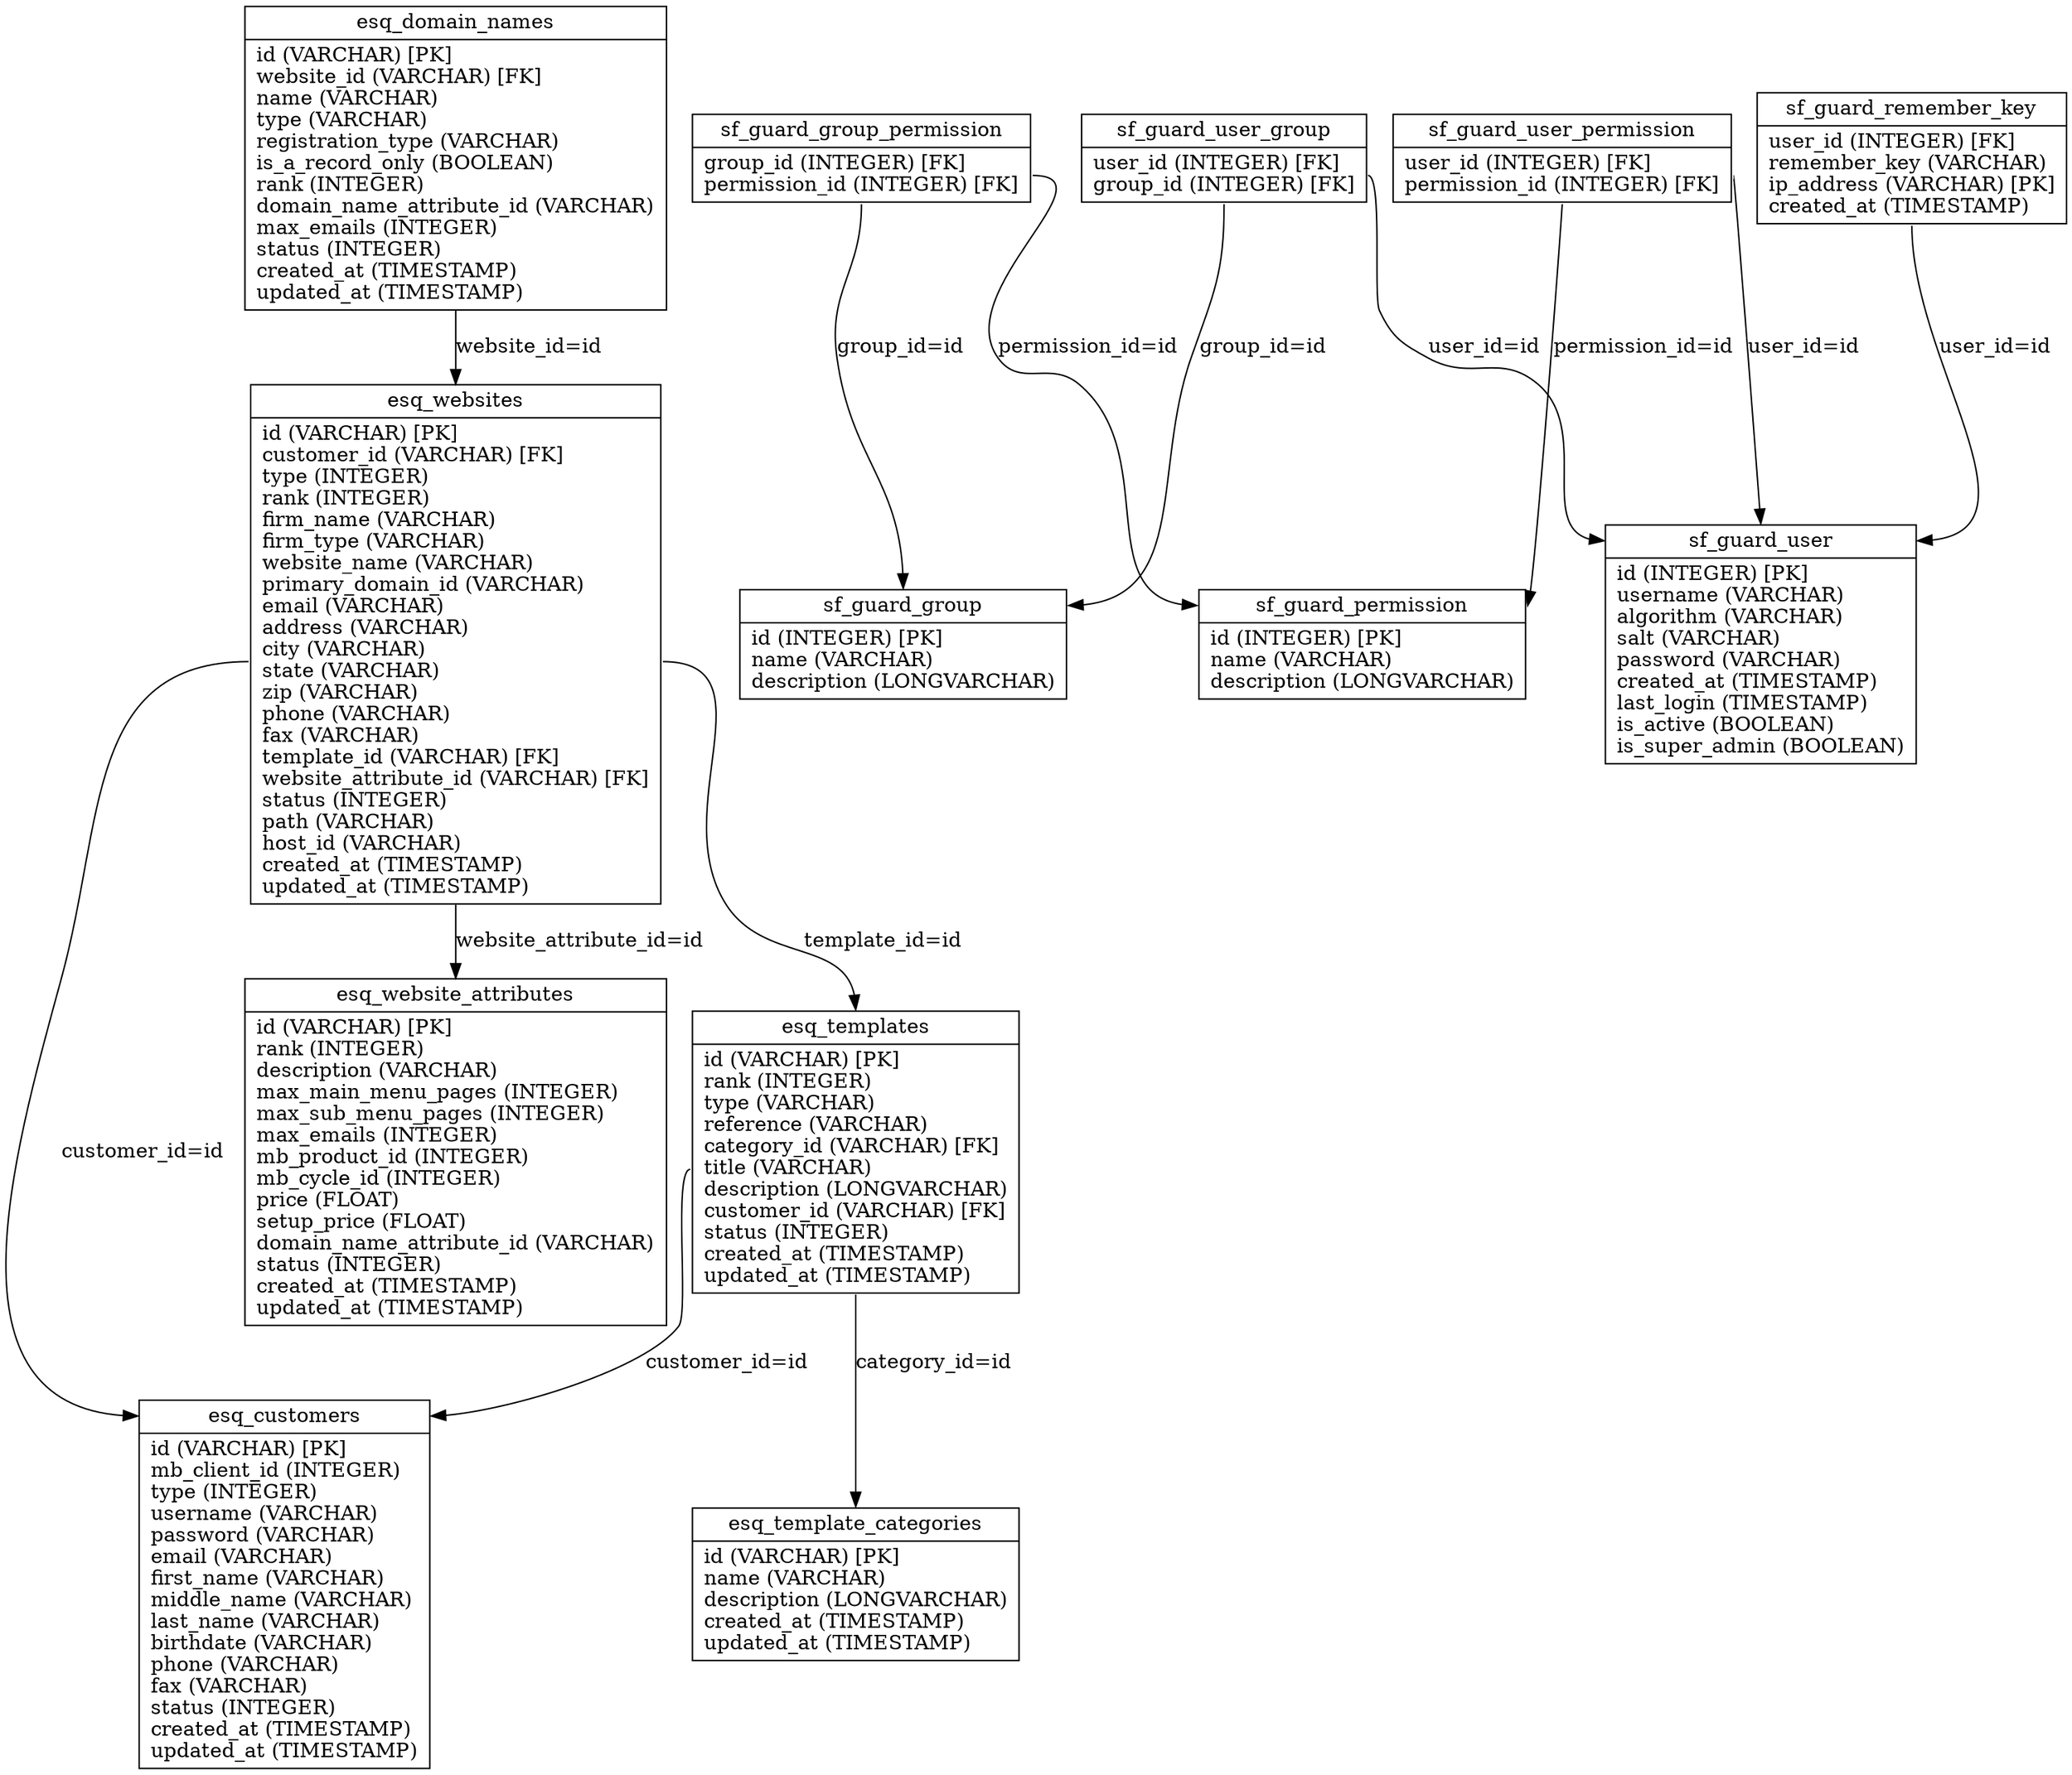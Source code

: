 digraph G {
nodeesq_customers [label="{<table>esq_customers|<cols>id (VARCHAR) [PK]\lmb_client_id (INTEGER)\ltype (INTEGER)\lusername (VARCHAR)\lpassword (VARCHAR)\lemail (VARCHAR)\lfirst_name (VARCHAR)\lmiddle_name (VARCHAR)\llast_name (VARCHAR)\lbirthdate (VARCHAR)\lphone (VARCHAR)\lfax (VARCHAR)\lstatus (INTEGER)\lcreated_at (TIMESTAMP)\lupdated_at (TIMESTAMP)\l}", shape=record];
nodeesq_websites [label="{<table>esq_websites|<cols>id (VARCHAR) [PK]\lcustomer_id (VARCHAR) [FK]\ltype (INTEGER)\lrank (INTEGER)\lfirm_name (VARCHAR)\lfirm_type (VARCHAR)\lwebsite_name (VARCHAR)\lprimary_domain_id (VARCHAR)\lemail (VARCHAR)\laddress (VARCHAR)\lcity (VARCHAR)\lstate (VARCHAR)\lzip (VARCHAR)\lphone (VARCHAR)\lfax (VARCHAR)\ltemplate_id (VARCHAR) [FK]\lwebsite_attribute_id (VARCHAR) [FK]\lstatus (INTEGER)\lpath (VARCHAR)\lhost_id (VARCHAR)\lcreated_at (TIMESTAMP)\lupdated_at (TIMESTAMP)\l}", shape=record];
nodeesq_domain_names [label="{<table>esq_domain_names|<cols>id (VARCHAR) [PK]\lwebsite_id (VARCHAR) [FK]\lname (VARCHAR)\ltype (VARCHAR)\lregistration_type (VARCHAR)\lis_a_record_only (BOOLEAN)\lrank (INTEGER)\ldomain_name_attribute_id (VARCHAR)\lmax_emails (INTEGER)\lstatus (INTEGER)\lcreated_at (TIMESTAMP)\lupdated_at (TIMESTAMP)\l}", shape=record];
nodeesq_website_attributes [label="{<table>esq_website_attributes|<cols>id (VARCHAR) [PK]\lrank (INTEGER)\ldescription (VARCHAR)\lmax_main_menu_pages (INTEGER)\lmax_sub_menu_pages (INTEGER)\lmax_emails (INTEGER)\lmb_product_id (INTEGER)\lmb_cycle_id (INTEGER)\lprice (FLOAT)\lsetup_price (FLOAT)\ldomain_name_attribute_id (VARCHAR)\lstatus (INTEGER)\lcreated_at (TIMESTAMP)\lupdated_at (TIMESTAMP)\l}", shape=record];
nodeesq_templates [label="{<table>esq_templates|<cols>id (VARCHAR) [PK]\lrank (INTEGER)\ltype (VARCHAR)\lreference (VARCHAR)\lcategory_id (VARCHAR) [FK]\ltitle (VARCHAR)\ldescription (LONGVARCHAR)\lcustomer_id (VARCHAR) [FK]\lstatus (INTEGER)\lcreated_at (TIMESTAMP)\lupdated_at (TIMESTAMP)\l}", shape=record];
nodeesq_template_categories [label="{<table>esq_template_categories|<cols>id (VARCHAR) [PK]\lname (VARCHAR)\ldescription (LONGVARCHAR)\lcreated_at (TIMESTAMP)\lupdated_at (TIMESTAMP)\l}", shape=record];
nodesf_guard_group [label="{<table>sf_guard_group|<cols>id (INTEGER) [PK]\lname (VARCHAR)\ldescription (LONGVARCHAR)\l}", shape=record];
nodesf_guard_permission [label="{<table>sf_guard_permission|<cols>id (INTEGER) [PK]\lname (VARCHAR)\ldescription (LONGVARCHAR)\l}", shape=record];
nodesf_guard_group_permission [label="{<table>sf_guard_group_permission|<cols>group_id (INTEGER) [FK]\lpermission_id (INTEGER) [FK]\l}", shape=record];
nodesf_guard_user [label="{<table>sf_guard_user|<cols>id (INTEGER) [PK]\lusername (VARCHAR)\lalgorithm (VARCHAR)\lsalt (VARCHAR)\lpassword (VARCHAR)\lcreated_at (TIMESTAMP)\llast_login (TIMESTAMP)\lis_active (BOOLEAN)\lis_super_admin (BOOLEAN)\l}", shape=record];
nodesf_guard_user_permission [label="{<table>sf_guard_user_permission|<cols>user_id (INTEGER) [FK]\lpermission_id (INTEGER) [FK]\l}", shape=record];
nodesf_guard_user_group [label="{<table>sf_guard_user_group|<cols>user_id (INTEGER) [FK]\lgroup_id (INTEGER) [FK]\l}", shape=record];
nodesf_guard_remember_key [label="{<table>sf_guard_remember_key|<cols>user_id (INTEGER) [FK]\lremember_key (VARCHAR)\lip_address (VARCHAR) [PK]\lcreated_at (TIMESTAMP)\l}", shape=record];

nodeesq_websites:cols -> nodeesq_customers:table [label="customer_id=id "];
nodeesq_websites:cols -> nodeesq_templates:table [label="template_id=id "];
nodeesq_websites:cols -> nodeesq_website_attributes:table [label="website_attribute_id=id "];
nodeesq_domain_names:cols -> nodeesq_websites:table [label="website_id=id "];
nodeesq_templates:cols -> nodeesq_template_categories:table [label="category_id=id "];
nodeesq_templates:cols -> nodeesq_customers:table [label="customer_id=id "];
nodesf_guard_group_permission:cols -> nodesf_guard_group:table [label="group_id=id "];
nodesf_guard_group_permission:cols -> nodesf_guard_permission:table [label="permission_id=id "];
nodesf_guard_user_permission:cols -> nodesf_guard_user:table [label="user_id=id "];
nodesf_guard_user_permission:cols -> nodesf_guard_permission:table [label="permission_id=id "];
nodesf_guard_user_group:cols -> nodesf_guard_user:table [label="user_id=id "];
nodesf_guard_user_group:cols -> nodesf_guard_group:table [label="group_id=id "];
nodesf_guard_remember_key:cols -> nodesf_guard_user:table [label="user_id=id "];
}
